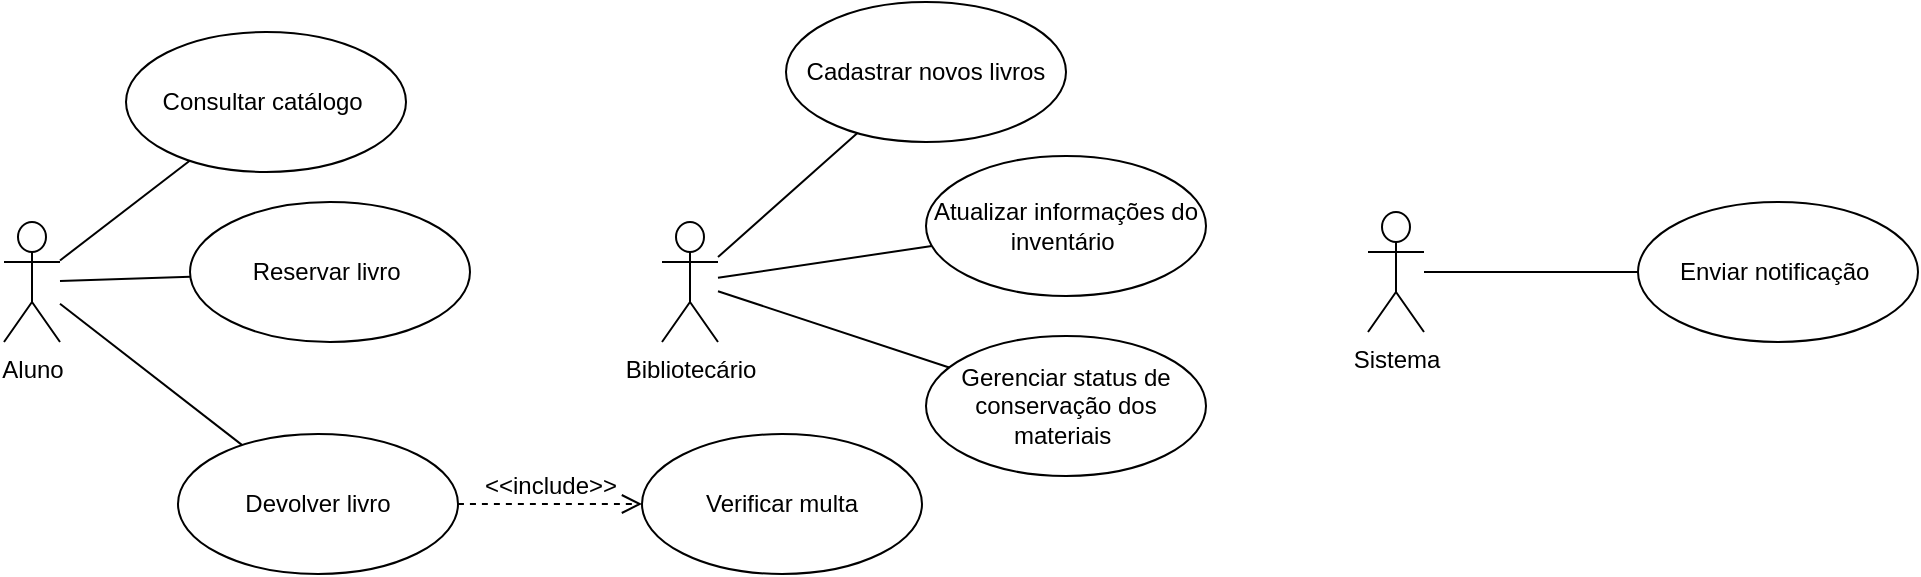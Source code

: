 <mxfile version="24.8.3" pages="4">
  <diagram id="hLJkpSyiMf8EgOvI3aOh" name="Atividade2">
    <mxGraphModel dx="1488" dy="509" grid="0" gridSize="10" guides="1" tooltips="1" connect="1" arrows="1" fold="1" page="0" pageScale="1" pageWidth="827" pageHeight="1169" math="0" shadow="0">
      <root>
        <mxCell id="0" />
        <mxCell id="1" parent="0" />
        <mxCell id="3fyPga2zVczpbdY5SgU2-6" style="edgeStyle=none;curved=1;rounded=0;orthogonalLoop=1;jettySize=auto;html=1;fontSize=12;startSize=8;endSize=8;endArrow=none;endFill=0;" edge="1" parent="1" source="3fyPga2zVczpbdY5SgU2-1" target="3fyPga2zVczpbdY5SgU2-3">
          <mxGeometry relative="1" as="geometry" />
        </mxCell>
        <mxCell id="3fyPga2zVczpbdY5SgU2-7" style="edgeStyle=none;curved=1;rounded=0;orthogonalLoop=1;jettySize=auto;html=1;fontSize=12;startSize=8;endSize=8;endArrow=none;endFill=0;" edge="1" parent="1" source="3fyPga2zVczpbdY5SgU2-1" target="3fyPga2zVczpbdY5SgU2-4">
          <mxGeometry relative="1" as="geometry" />
        </mxCell>
        <mxCell id="3fyPga2zVczpbdY5SgU2-8" style="edgeStyle=none;curved=1;rounded=0;orthogonalLoop=1;jettySize=auto;html=1;fontSize=12;startSize=8;endSize=8;endArrow=none;endFill=0;" edge="1" parent="1" source="3fyPga2zVczpbdY5SgU2-1" target="3fyPga2zVczpbdY5SgU2-5">
          <mxGeometry relative="1" as="geometry" />
        </mxCell>
        <mxCell id="3fyPga2zVczpbdY5SgU2-1" value="Aluno" style="shape=umlActor;html=1;verticalLabelPosition=bottom;verticalAlign=top;align=center;" vertex="1" parent="1">
          <mxGeometry x="-20" y="423" width="28" height="60" as="geometry" />
        </mxCell>
        <mxCell id="3fyPga2zVczpbdY5SgU2-12" style="edgeStyle=none;curved=1;rounded=0;orthogonalLoop=1;jettySize=auto;html=1;fontSize=12;startSize=8;endSize=8;endArrow=none;endFill=0;" edge="1" parent="1" source="3fyPga2zVczpbdY5SgU2-2" target="3fyPga2zVczpbdY5SgU2-9">
          <mxGeometry relative="1" as="geometry" />
        </mxCell>
        <mxCell id="3fyPga2zVczpbdY5SgU2-14" style="edgeStyle=none;curved=1;rounded=0;orthogonalLoop=1;jettySize=auto;html=1;fontSize=12;startSize=8;endSize=8;endArrow=none;endFill=0;" edge="1" parent="1" source="3fyPga2zVczpbdY5SgU2-2" target="3fyPga2zVczpbdY5SgU2-10">
          <mxGeometry relative="1" as="geometry" />
        </mxCell>
        <mxCell id="3fyPga2zVczpbdY5SgU2-15" style="edgeStyle=none;curved=1;rounded=0;orthogonalLoop=1;jettySize=auto;html=1;fontSize=12;startSize=8;endSize=8;endArrow=none;endFill=0;" edge="1" parent="1" source="3fyPga2zVczpbdY5SgU2-2" target="3fyPga2zVczpbdY5SgU2-11">
          <mxGeometry relative="1" as="geometry" />
        </mxCell>
        <mxCell id="3fyPga2zVczpbdY5SgU2-2" value="Bibliotecário" style="shape=umlActor;html=1;verticalLabelPosition=bottom;verticalAlign=top;align=center;" vertex="1" parent="1">
          <mxGeometry x="309" y="423" width="28" height="60" as="geometry" />
        </mxCell>
        <mxCell id="3fyPga2zVczpbdY5SgU2-3" value="Consultar catálogo&amp;nbsp;" style="ellipse;whiteSpace=wrap;html=1;" vertex="1" parent="1">
          <mxGeometry x="41" y="328" width="140" height="70" as="geometry" />
        </mxCell>
        <mxCell id="3fyPga2zVczpbdY5SgU2-4" value="Reservar livro&amp;nbsp;" style="ellipse;whiteSpace=wrap;html=1;" vertex="1" parent="1">
          <mxGeometry x="73" y="413" width="140" height="70" as="geometry" />
        </mxCell>
        <mxCell id="3fyPga2zVczpbdY5SgU2-5" value="Devolver livro" style="ellipse;whiteSpace=wrap;html=1;" vertex="1" parent="1">
          <mxGeometry x="67" y="529" width="140" height="70" as="geometry" />
        </mxCell>
        <mxCell id="3fyPga2zVczpbdY5SgU2-9" value="Cadastrar novos livros" style="ellipse;whiteSpace=wrap;html=1;" vertex="1" parent="1">
          <mxGeometry x="371" y="313" width="140" height="70" as="geometry" />
        </mxCell>
        <mxCell id="3fyPga2zVczpbdY5SgU2-10" value="Atualizar informações do inventário&amp;nbsp;" style="ellipse;whiteSpace=wrap;html=1;" vertex="1" parent="1">
          <mxGeometry x="441" y="390" width="140" height="70" as="geometry" />
        </mxCell>
        <mxCell id="3fyPga2zVczpbdY5SgU2-11" value="Gerenciar status de conservação dos materiais&amp;nbsp;" style="ellipse;whiteSpace=wrap;html=1;" vertex="1" parent="1">
          <mxGeometry x="441" y="480" width="140" height="70" as="geometry" />
        </mxCell>
        <mxCell id="3fyPga2zVczpbdY5SgU2-16" value="Verificar multa" style="ellipse;whiteSpace=wrap;html=1;" vertex="1" parent="1">
          <mxGeometry x="299" y="529" width="140" height="70" as="geometry" />
        </mxCell>
        <mxCell id="3fyPga2zVczpbdY5SgU2-18" value="&amp;lt;&amp;lt;include&amp;gt;&amp;gt;" style="edgeStyle=none;html=1;endArrow=open;verticalAlign=bottom;dashed=1;labelBackgroundColor=none;rounded=0;fontSize=12;startSize=8;endSize=8;curved=1;" edge="1" parent="1" source="3fyPga2zVczpbdY5SgU2-5" target="3fyPga2zVczpbdY5SgU2-16">
          <mxGeometry width="160" relative="1" as="geometry">
            <mxPoint x="298" y="551" as="sourcePoint" />
            <mxPoint x="549" y="500" as="targetPoint" />
          </mxGeometry>
        </mxCell>
        <mxCell id="3fyPga2zVczpbdY5SgU2-23" style="edgeStyle=none;curved=1;rounded=0;orthogonalLoop=1;jettySize=auto;html=1;fontSize=12;startSize=8;endSize=8;endArrow=none;endFill=0;" edge="1" parent="1" source="3fyPga2zVczpbdY5SgU2-21" target="3fyPga2zVczpbdY5SgU2-22">
          <mxGeometry relative="1" as="geometry">
            <Array as="points">
              <mxPoint x="773" y="448" />
            </Array>
          </mxGeometry>
        </mxCell>
        <mxCell id="3fyPga2zVczpbdY5SgU2-21" value="Sistema" style="shape=umlActor;html=1;verticalLabelPosition=bottom;verticalAlign=top;align=center;" vertex="1" parent="1">
          <mxGeometry x="662" y="418" width="28" height="60" as="geometry" />
        </mxCell>
        <mxCell id="3fyPga2zVczpbdY5SgU2-22" value="Enviar notificação&amp;nbsp;" style="ellipse;whiteSpace=wrap;html=1;" vertex="1" parent="1">
          <mxGeometry x="797" y="413" width="140" height="70" as="geometry" />
        </mxCell>
      </root>
    </mxGraphModel>
  </diagram>
  <diagram id="HuZ3I7ab58IUwoSfrN9r" name="Atividade1">
    <mxGraphModel dx="1851" dy="1079" grid="0" gridSize="10" guides="1" tooltips="1" connect="1" arrows="1" fold="1" page="0" pageScale="1" pageWidth="827" pageHeight="1169" math="0" shadow="0">
      <root>
        <mxCell id="0" />
        <mxCell id="1" parent="0" />
        <mxCell id="cCAgpgVcuDV5qwZlVPG9-2" style="edgeStyle=none;curved=1;rounded=0;orthogonalLoop=1;jettySize=auto;html=1;fontSize=12;startSize=8;endSize=8;endArrow=none;endFill=0;" edge="1" parent="1" source="ovU-sGe25U8Y36tOh-Sq-1" target="ovU-sGe25U8Y36tOh-Sq-3">
          <mxGeometry relative="1" as="geometry" />
        </mxCell>
        <mxCell id="cCAgpgVcuDV5qwZlVPG9-3" style="edgeStyle=none;curved=1;rounded=0;orthogonalLoop=1;jettySize=auto;html=1;fontSize=12;startSize=8;endSize=8;endArrow=none;endFill=0;" edge="1" parent="1" source="ovU-sGe25U8Y36tOh-Sq-1" target="ovU-sGe25U8Y36tOh-Sq-4">
          <mxGeometry relative="1" as="geometry" />
        </mxCell>
        <mxCell id="cCAgpgVcuDV5qwZlVPG9-4" style="edgeStyle=none;curved=1;rounded=0;orthogonalLoop=1;jettySize=auto;html=1;entryX=0;entryY=0;entryDx=0;entryDy=0;fontSize=12;startSize=8;endSize=8;endArrow=none;endFill=0;" edge="1" parent="1" source="ovU-sGe25U8Y36tOh-Sq-1" target="ovU-sGe25U8Y36tOh-Sq-5">
          <mxGeometry relative="1" as="geometry" />
        </mxCell>
        <mxCell id="cCAgpgVcuDV5qwZlVPG9-5" style="edgeStyle=none;curved=1;rounded=0;orthogonalLoop=1;jettySize=auto;html=1;fontSize=12;startSize=8;endSize=8;endArrow=none;endFill=0;" edge="1" parent="1" source="ovU-sGe25U8Y36tOh-Sq-1" target="cCAgpgVcuDV5qwZlVPG9-1">
          <mxGeometry relative="1" as="geometry" />
        </mxCell>
        <mxCell id="ovU-sGe25U8Y36tOh-Sq-1" value="Cliente" style="shape=umlActor;html=1;verticalLabelPosition=bottom;verticalAlign=top;align=center;" parent="1" vertex="1">
          <mxGeometry x="-144" y="126" width="30" height="60" as="geometry" />
        </mxCell>
        <mxCell id="cCAgpgVcuDV5qwZlVPG9-10" style="edgeStyle=none;curved=1;rounded=0;orthogonalLoop=1;jettySize=auto;html=1;fontSize=12;startSize=8;endSize=8;endArrow=none;endFill=0;" edge="1" parent="1" source="ovU-sGe25U8Y36tOh-Sq-2" target="cCAgpgVcuDV5qwZlVPG9-8">
          <mxGeometry relative="1" as="geometry" />
        </mxCell>
        <mxCell id="cCAgpgVcuDV5qwZlVPG9-11" style="edgeStyle=none;curved=1;rounded=0;orthogonalLoop=1;jettySize=auto;html=1;fontSize=12;startSize=8;endSize=8;endArrow=none;endFill=0;" edge="1" parent="1" target="cCAgpgVcuDV5qwZlVPG9-6">
          <mxGeometry relative="1" as="geometry">
            <mxPoint x="306" y="126" as="sourcePoint" />
          </mxGeometry>
        </mxCell>
        <mxCell id="cCAgpgVcuDV5qwZlVPG9-12" style="edgeStyle=none;curved=1;rounded=0;orthogonalLoop=1;jettySize=auto;html=1;fontSize=12;startSize=8;endSize=8;endArrow=none;endFill=0;" edge="1" parent="1" source="ovU-sGe25U8Y36tOh-Sq-2" target="cCAgpgVcuDV5qwZlVPG9-9">
          <mxGeometry relative="1" as="geometry" />
        </mxCell>
        <mxCell id="ovU-sGe25U8Y36tOh-Sq-2" value="Funcionário" style="shape=umlActor;html=1;verticalLabelPosition=bottom;verticalAlign=top;align=center;" parent="1" vertex="1">
          <mxGeometry x="291" y="126" width="30" height="60" as="geometry" />
        </mxCell>
        <mxCell id="ovU-sGe25U8Y36tOh-Sq-3" value="Pesquisar veículo" style="ellipse;whiteSpace=wrap;html=1;" parent="1" vertex="1">
          <mxGeometry x="-199" y="-3" width="140" height="70" as="geometry" />
        </mxCell>
        <mxCell id="ovU-sGe25U8Y36tOh-Sq-4" value="Reservar veículo&amp;nbsp;" style="ellipse;whiteSpace=wrap;html=1;" parent="1" vertex="1">
          <mxGeometry x="-59" y="67" width="140" height="70" as="geometry" />
        </mxCell>
        <mxCell id="ovU-sGe25U8Y36tOh-Sq-5" value="Cancelar reserva" style="ellipse;whiteSpace=wrap;html=1;" parent="1" vertex="1">
          <mxGeometry x="-57" y="183" width="140" height="70" as="geometry" />
        </mxCell>
        <mxCell id="cCAgpgVcuDV5qwZlVPG9-1" value="Alterar reserva&amp;nbsp;" style="ellipse;whiteSpace=wrap;html=1;" vertex="1" parent="1">
          <mxGeometry x="-197" y="253" width="140" height="70" as="geometry" />
        </mxCell>
        <mxCell id="cCAgpgVcuDV5qwZlVPG9-6" value="Confirmar reserva&amp;nbsp;" style="ellipse;whiteSpace=wrap;html=1;" vertex="1" parent="1">
          <mxGeometry x="236" y="2" width="140" height="70" as="geometry" />
        </mxCell>
        <mxCell id="cCAgpgVcuDV5qwZlVPG9-8" value="Disponibilizar detalhes do veículo&amp;nbsp;" style="ellipse;whiteSpace=wrap;html=1;" vertex="1" parent="1">
          <mxGeometry x="236" y="269" width="140" height="70" as="geometry" />
        </mxCell>
        <mxCell id="cCAgpgVcuDV5qwZlVPG9-9" value="Emitir documentação digital" style="ellipse;whiteSpace=wrap;html=1;" vertex="1" parent="1">
          <mxGeometry x="439" y="121" width="140" height="70" as="geometry" />
        </mxCell>
      </root>
    </mxGraphModel>
  </diagram>
  <diagram id="jKVvvGtiHw6fZ7ugP9HS" name="Atividade3">
    <mxGraphModel dx="1248" dy="909" grid="0" gridSize="10" guides="1" tooltips="1" connect="1" arrows="1" fold="1" page="0" pageScale="1" pageWidth="827" pageHeight="1169" background="#ffffff" math="1" shadow="0">
      <root>
        <mxCell id="0" />
        <mxCell id="1" parent="0" />
        <mxCell id="3aDQJt0psLteMtOHB1U0-2" value="Fazer pedidos" style="ellipse;whiteSpace=wrap;html=1;" parent="1" vertex="1">
          <mxGeometry x="-110" y="151" width="140" height="70" as="geometry" />
        </mxCell>
        <mxCell id="mBEwwfKis-226-C0g3F_-1" value="Fazer reserva&amp;nbsp;" style="ellipse;whiteSpace=wrap;html=1;" parent="1" vertex="1">
          <mxGeometry x="-252" y="15" width="140" height="70" as="geometry" />
        </mxCell>
        <mxCell id="Q50oU-S23X-eVWD9xjc6-3" style="edgeStyle=none;curved=1;rounded=0;orthogonalLoop=1;jettySize=auto;html=1;fontSize=12;startSize=8;endSize=8;endArrow=none;endFill=0;" parent="1" source="mBEwwfKis-226-C0g3F_-2" target="mBEwwfKis-226-C0g3F_-1" edge="1">
          <mxGeometry relative="1" as="geometry" />
        </mxCell>
        <mxCell id="3aDQJt0psLteMtOHB1U0-17" style="edgeStyle=none;curved=1;rounded=0;orthogonalLoop=1;jettySize=auto;html=1;fontSize=12;startSize=8;endSize=8;endArrow=none;endFill=0;" parent="1" target="3aDQJt0psLteMtOHB1U0-2" edge="1">
          <mxGeometry relative="1" as="geometry">
            <mxPoint x="-147" y="181" as="sourcePoint" />
          </mxGeometry>
        </mxCell>
        <mxCell id="mBEwwfKis-226-C0g3F_-2" value="Cliente" style="shape=umlActor;html=1;verticalLabelPosition=bottom;verticalAlign=top;align=center;" parent="1" vertex="1">
          <mxGeometry x="-197" y="143" width="30" height="60" as="geometry" />
        </mxCell>
        <mxCell id="Q50oU-S23X-eVWD9xjc6-1" value="&amp;lt;&amp;lt;include&amp;gt;&amp;gt;" style="edgeStyle=none;html=1;endArrow=open;verticalAlign=bottom;dashed=1;labelBackgroundColor=none;rounded=0;fontSize=12;startSize=8;endSize=8;curved=1;entryX=0;entryY=0.5;entryDx=0;entryDy=0;" parent="1" target="Q50oU-S23X-eVWD9xjc6-2" edge="1">
          <mxGeometry width="160" relative="1" as="geometry">
            <mxPoint x="-112" y="45" as="sourcePoint" />
            <mxPoint x="64" y="45" as="targetPoint" />
          </mxGeometry>
        </mxCell>
        <mxCell id="Q50oU-S23X-eVWD9xjc6-2" value="Verificar disponibilidade de mesas" style="ellipse;whiteSpace=wrap;html=1;" parent="1" vertex="1">
          <mxGeometry x="-11" y="10" width="140" height="70" as="geometry" />
        </mxCell>
        <mxCell id="3aDQJt0psLteMtOHB1U0-3" value="&amp;lt;&amp;lt;include&amp;gt;&amp;gt;" style="edgeStyle=none;html=1;endArrow=open;verticalAlign=bottom;dashed=1;labelBackgroundColor=none;rounded=0;fontSize=12;startSize=8;endSize=8;curved=1;" parent="1" source="3aDQJt0psLteMtOHB1U0-2" target="3aDQJt0psLteMtOHB1U0-7" edge="1">
          <mxGeometry width="160" relative="1" as="geometry">
            <mxPoint x="120" y="96" as="sourcePoint" />
            <mxPoint x="127" y="186" as="targetPoint" />
          </mxGeometry>
        </mxCell>
        <mxCell id="3aDQJt0psLteMtOHB1U0-7" value="Verificar disponibilidade no estoque&amp;nbsp;" style="ellipse;whiteSpace=wrap;html=1;" parent="1" vertex="1">
          <mxGeometry x="115" y="151" width="140" height="70" as="geometry" />
        </mxCell>
        <mxCell id="3aDQJt0psLteMtOHB1U0-16" style="edgeStyle=none;curved=1;rounded=0;orthogonalLoop=1;jettySize=auto;html=1;fontSize=12;startSize=8;endSize=8;endArrow=none;endFill=0;" parent="1" source="3aDQJt0psLteMtOHB1U0-11" target="3aDQJt0psLteMtOHB1U0-12" edge="1">
          <mxGeometry relative="1" as="geometry" />
        </mxCell>
        <mxCell id="3aDQJt0psLteMtOHB1U0-23" style="edgeStyle=none;curved=1;rounded=0;orthogonalLoop=1;jettySize=auto;html=1;fontSize=12;startSize=8;endSize=8;endArrow=none;endFill=0;" parent="1" source="3aDQJt0psLteMtOHB1U0-11" target="3aDQJt0psLteMtOHB1U0-22" edge="1">
          <mxGeometry relative="1" as="geometry" />
        </mxCell>
        <mxCell id="c6eCU10CAVaqC5zSqLSz-20" style="edgeStyle=none;curved=1;rounded=0;orthogonalLoop=1;jettySize=auto;html=1;fontSize=12;startSize=8;endSize=8;" parent="1" source="3aDQJt0psLteMtOHB1U0-11" target="c6eCU10CAVaqC5zSqLSz-19" edge="1">
          <mxGeometry relative="1" as="geometry" />
        </mxCell>
        <mxCell id="3aDQJt0psLteMtOHB1U0-11" value="Funcionário&amp;nbsp;" style="shape=umlActor;html=1;verticalLabelPosition=bottom;verticalAlign=top;align=center;" parent="1" vertex="1">
          <mxGeometry x="348" y="113" width="30" height="60" as="geometry" />
        </mxCell>
        <mxCell id="3aDQJt0psLteMtOHB1U0-12" value="Gerenciar reservas&amp;nbsp;" style="ellipse;whiteSpace=wrap;html=1;" parent="1" vertex="1">
          <mxGeometry x="293" y="-30" width="140" height="70" as="geometry" />
        </mxCell>
        <mxCell id="3aDQJt0psLteMtOHB1U0-22" value="Controlar estoque&amp;nbsp;" style="ellipse;whiteSpace=wrap;html=1;" parent="1" vertex="1">
          <mxGeometry x="506" y="108" width="140" height="70" as="geometry" />
        </mxCell>
        <mxCell id="c6eCU10CAVaqC5zSqLSz-19" value="Atualizar quantidade de ingredientes" style="ellipse;whiteSpace=wrap;html=1;" parent="1" vertex="1">
          <mxGeometry x="303" y="345" width="120" height="80" as="geometry" />
        </mxCell>
        <mxCell id="c6eCU10CAVaqC5zSqLSz-25" value="&amp;lt;&amp;lt;include&amp;gt;&amp;gt;" style="edgeStyle=none;html=1;endArrow=open;verticalAlign=bottom;dashed=1;labelBackgroundColor=none;rounded=0;fontSize=12;startSize=8;endSize=8;curved=1;exitX=1;exitY=0.5;exitDx=0;exitDy=0;" parent="1" source="3aDQJt0psLteMtOHB1U0-12" target="c6eCU10CAVaqC5zSqLSz-24" edge="1">
          <mxGeometry x="0.106" y="6" width="160" relative="1" as="geometry">
            <mxPoint x="411" y="-146" as="sourcePoint" />
            <mxPoint x="571" y="-146" as="targetPoint" />
            <mxPoint as="offset" />
          </mxGeometry>
        </mxCell>
        <mxCell id="c6eCU10CAVaqC5zSqLSz-24" value="Adicionar sugestão de acompanhamento opcionalmente&amp;nbsp;" style="ellipse;whiteSpace=wrap;html=1;" parent="1" vertex="1">
          <mxGeometry x="567" y="-35" width="120" height="80" as="geometry" />
        </mxCell>
      </root>
    </mxGraphModel>
  </diagram>
  <diagram id="iWTaJGXB0B_0cH0YZANi" name="Atividade4">
    <mxGraphModel dx="1305" dy="783" grid="1" gridSize="10" guides="1" tooltips="1" connect="1" arrows="1" fold="1" page="1" pageScale="1" pageWidth="827" pageHeight="1169" math="1" shadow="0">
      <root>
        <mxCell id="0" />
        <mxCell id="1" parent="0" />
        <mxCell id="LhJD46t-HuWQwJHJD33d-5" style="edgeStyle=none;curved=1;rounded=0;orthogonalLoop=1;jettySize=auto;html=1;fontSize=12;startSize=8;endSize=8;endArrow=none;endFill=0;" edge="1" parent="1" source="LhJD46t-HuWQwJHJD33d-1">
          <mxGeometry relative="1" as="geometry">
            <mxPoint x="187" y="112" as="targetPoint" />
          </mxGeometry>
        </mxCell>
        <mxCell id="LhJD46t-HuWQwJHJD33d-9" style="edgeStyle=none;curved=1;rounded=0;orthogonalLoop=1;jettySize=auto;html=1;fontSize=12;startSize=8;endSize=8;strokeWidth=1;endArrow=none;endFill=0;" edge="1" parent="1" source="LhJD46t-HuWQwJHJD33d-1" target="LhJD46t-HuWQwJHJD33d-7">
          <mxGeometry relative="1" as="geometry" />
        </mxCell>
        <mxCell id="LhJD46t-HuWQwJHJD33d-1" value="Alunos" style="shape=umlActor;html=1;verticalLabelPosition=bottom;verticalAlign=top;align=center;" vertex="1" parent="1">
          <mxGeometry x="80" y="140" width="30" height="60" as="geometry" />
        </mxCell>
        <mxCell id="LhJD46t-HuWQwJHJD33d-3" value="Consultar cronograma" style="ellipse;whiteSpace=wrap;html=1;" vertex="1" parent="1">
          <mxGeometry x="160" y="50" width="140" height="70" as="geometry" />
        </mxCell>
        <mxCell id="LhJD46t-HuWQwJHJD33d-7" value="Agendar treinos e verificar planos" style="ellipse;whiteSpace=wrap;html=1;" vertex="1" parent="1">
          <mxGeometry x="200" y="130" width="140" height="70" as="geometry" />
        </mxCell>
        <mxCell id="LhJD46t-HuWQwJHJD33d-10" value="Receber notificações&amp;nbsp;" style="ellipse;whiteSpace=wrap;html=1;" vertex="1" parent="1">
          <mxGeometry x="440" y="130" width="140" height="70" as="geometry" />
        </mxCell>
        <mxCell id="WjMo1EVYCKS-dBKNKhpq-1" value="&amp;lt;&amp;lt;extend&amp;gt;&amp;gt;" style="edgeStyle=none;html=1;startArrow=open;endArrow=none;startSize=12;verticalAlign=bottom;dashed=1;labelBackgroundColor=none;rounded=0;fontSize=12;curved=1;entryX=0;entryY=0.5;entryDx=0;entryDy=0;exitX=1;exitY=0.5;exitDx=0;exitDy=0;" edge="1" parent="1" source="LhJD46t-HuWQwJHJD33d-7" target="LhJD46t-HuWQwJHJD33d-10">
          <mxGeometry width="160" relative="1" as="geometry">
            <mxPoint x="360" y="210" as="sourcePoint" />
            <mxPoint x="520" y="210" as="targetPoint" />
          </mxGeometry>
        </mxCell>
        <mxCell id="WjMo1EVYCKS-dBKNKhpq-5" style="edgeStyle=none;curved=1;rounded=0;orthogonalLoop=1;jettySize=auto;html=1;fontSize=12;startSize=8;endSize=8;endArrow=none;endFill=0;" edge="1" parent="1" source="WjMo1EVYCKS-dBKNKhpq-3" target="WjMo1EVYCKS-dBKNKhpq-4">
          <mxGeometry relative="1" as="geometry" />
        </mxCell>
        <mxCell id="WjMo1EVYCKS-dBKNKhpq-14" style="edgeStyle=none;curved=1;rounded=0;orthogonalLoop=1;jettySize=auto;html=1;entryX=0;entryY=0.5;entryDx=0;entryDy=0;fontSize=12;startSize=8;endSize=8;endArrow=none;endFill=0;" edge="1" parent="1" source="WjMo1EVYCKS-dBKNKhpq-3" target="WjMo1EVYCKS-dBKNKhpq-12">
          <mxGeometry relative="1" as="geometry" />
        </mxCell>
        <mxCell id="WjMo1EVYCKS-dBKNKhpq-18" style="edgeStyle=none;curved=1;rounded=0;orthogonalLoop=1;jettySize=auto;html=1;entryX=0.5;entryY=0;entryDx=0;entryDy=0;fontSize=12;startSize=8;endSize=8;endArrow=none;endFill=0;" edge="1" parent="1" source="WjMo1EVYCKS-dBKNKhpq-3" target="WjMo1EVYCKS-dBKNKhpq-8">
          <mxGeometry relative="1" as="geometry" />
        </mxCell>
        <mxCell id="WjMo1EVYCKS-dBKNKhpq-19" style="edgeStyle=none;curved=1;rounded=0;orthogonalLoop=1;jettySize=auto;html=1;entryX=0;entryY=0.5;entryDx=0;entryDy=0;fontSize=12;startSize=8;endSize=8;endArrow=none;endFill=0;" edge="1" parent="1" source="WjMo1EVYCKS-dBKNKhpq-3" target="WjMo1EVYCKS-dBKNKhpq-7">
          <mxGeometry relative="1" as="geometry" />
        </mxCell>
        <mxCell id="WjMo1EVYCKS-dBKNKhpq-3" value="Funcionário&amp;nbsp;" style="shape=umlActor;html=1;verticalLabelPosition=bottom;verticalAlign=top;align=center;" vertex="1" parent="1">
          <mxGeometry x="80" y="300" width="30" height="60" as="geometry" />
        </mxCell>
        <mxCell id="WjMo1EVYCKS-dBKNKhpq-4" value="Gerenciar a frequência dos alunos nas aulas&amp;nbsp;" style="ellipse;whiteSpace=wrap;html=1;" vertex="1" parent="1">
          <mxGeometry x="190" y="230" width="140" height="70" as="geometry" />
        </mxCell>
        <mxCell id="WjMo1EVYCKS-dBKNKhpq-7" value="Cadastrar novos alunos" style="ellipse;whiteSpace=wrap;html=1;" vertex="1" parent="1">
          <mxGeometry x="230" y="410" width="140" height="70" as="geometry" />
        </mxCell>
        <mxCell id="WjMo1EVYCKS-dBKNKhpq-8" value="Gerenciar agendamentos para garantir o limite de vaga&amp;nbsp;" style="ellipse;whiteSpace=wrap;html=1;" vertex="1" parent="1">
          <mxGeometry x="40" y="490" width="150" height="70" as="geometry" />
        </mxCell>
        <mxCell id="WjMo1EVYCKS-dBKNKhpq-12" value="Cadastrar alunos em atividades extras" style="ellipse;whiteSpace=wrap;html=1;" vertex="1" parent="1">
          <mxGeometry x="230" y="320" width="140" height="70" as="geometry" />
        </mxCell>
      </root>
    </mxGraphModel>
  </diagram>
</mxfile>
